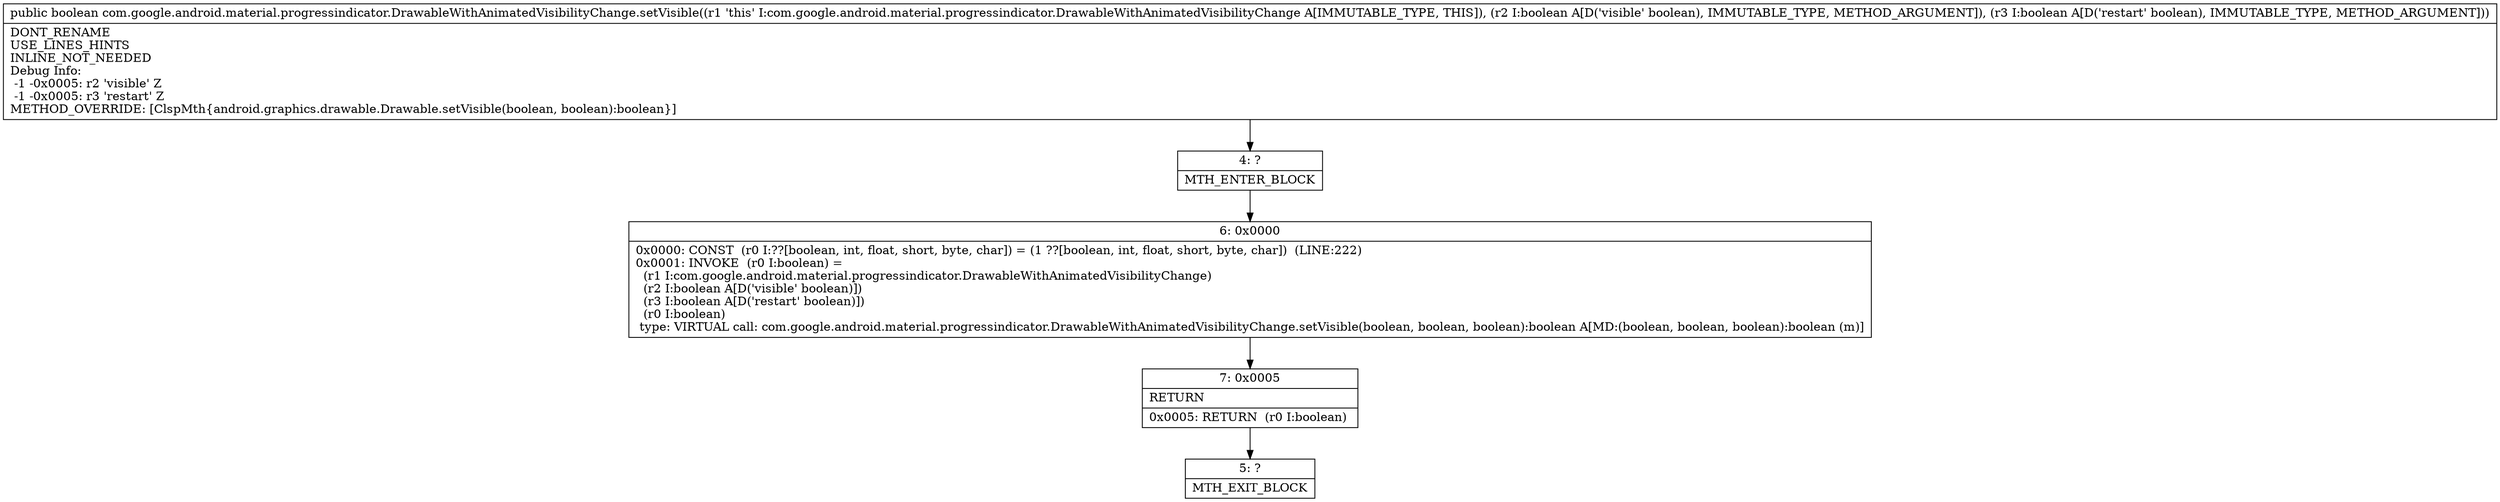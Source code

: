 digraph "CFG forcom.google.android.material.progressindicator.DrawableWithAnimatedVisibilityChange.setVisible(ZZ)Z" {
Node_4 [shape=record,label="{4\:\ ?|MTH_ENTER_BLOCK\l}"];
Node_6 [shape=record,label="{6\:\ 0x0000|0x0000: CONST  (r0 I:??[boolean, int, float, short, byte, char]) = (1 ??[boolean, int, float, short, byte, char])  (LINE:222)\l0x0001: INVOKE  (r0 I:boolean) = \l  (r1 I:com.google.android.material.progressindicator.DrawableWithAnimatedVisibilityChange)\l  (r2 I:boolean A[D('visible' boolean)])\l  (r3 I:boolean A[D('restart' boolean)])\l  (r0 I:boolean)\l type: VIRTUAL call: com.google.android.material.progressindicator.DrawableWithAnimatedVisibilityChange.setVisible(boolean, boolean, boolean):boolean A[MD:(boolean, boolean, boolean):boolean (m)]\l}"];
Node_7 [shape=record,label="{7\:\ 0x0005|RETURN\l|0x0005: RETURN  (r0 I:boolean) \l}"];
Node_5 [shape=record,label="{5\:\ ?|MTH_EXIT_BLOCK\l}"];
MethodNode[shape=record,label="{public boolean com.google.android.material.progressindicator.DrawableWithAnimatedVisibilityChange.setVisible((r1 'this' I:com.google.android.material.progressindicator.DrawableWithAnimatedVisibilityChange A[IMMUTABLE_TYPE, THIS]), (r2 I:boolean A[D('visible' boolean), IMMUTABLE_TYPE, METHOD_ARGUMENT]), (r3 I:boolean A[D('restart' boolean), IMMUTABLE_TYPE, METHOD_ARGUMENT]))  | DONT_RENAME\lUSE_LINES_HINTS\lINLINE_NOT_NEEDED\lDebug Info:\l  \-1 \-0x0005: r2 'visible' Z\l  \-1 \-0x0005: r3 'restart' Z\lMETHOD_OVERRIDE: [ClspMth\{android.graphics.drawable.Drawable.setVisible(boolean, boolean):boolean\}]\l}"];
MethodNode -> Node_4;Node_4 -> Node_6;
Node_6 -> Node_7;
Node_7 -> Node_5;
}

